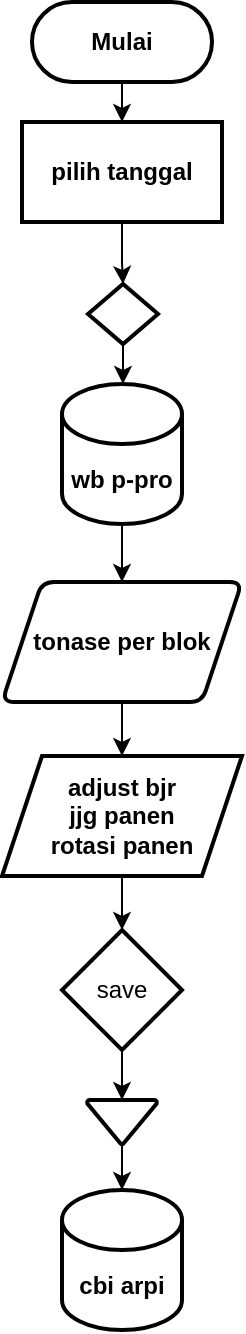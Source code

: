 <mxfile version="21.0.4" type="github">
  <diagram id="kgpKYQtTHZ0yAKxKKP6v" name="Page-1">
    <mxGraphModel dx="1804" dy="616" grid="1" gridSize="10" guides="1" tooltips="1" connect="1" arrows="1" fold="1" page="1" pageScale="1" pageWidth="850" pageHeight="1100" math="0" shadow="0">
      <root>
        <mxCell id="0" />
        <mxCell id="1" parent="0" />
        <mxCell id="kYcXn-ktY3dIuvGyuri_-66" value="Mulai" style="rounded=1;whiteSpace=wrap;html=1;arcSize=50;strokeWidth=2;fontStyle=1;" parent="1" vertex="1">
          <mxGeometry x="-795" y="20" width="90" height="40" as="geometry" />
        </mxCell>
        <mxCell id="kYcXn-ktY3dIuvGyuri_-67" value="" style="edgeStyle=orthogonalEdgeStyle;rounded=0;orthogonalLoop=1;jettySize=auto;html=1;" parent="1" source="kYcXn-ktY3dIuvGyuri_-68" target="kYcXn-ktY3dIuvGyuri_-70" edge="1">
          <mxGeometry relative="1" as="geometry" />
        </mxCell>
        <mxCell id="kYcXn-ktY3dIuvGyuri_-68" value="pilih tanggal" style="rounded=1;whiteSpace=wrap;html=1;strokeWidth=2;arcSize=0;fontStyle=1;" parent="1" vertex="1">
          <mxGeometry x="-800" y="80" width="100" height="50" as="geometry" />
        </mxCell>
        <mxCell id="kYcXn-ktY3dIuvGyuri_-69" style="edgeStyle=orthogonalEdgeStyle;rounded=0;orthogonalLoop=1;jettySize=auto;html=1;exitX=0.5;exitY=1;exitDx=0;exitDy=0;entryX=0.5;entryY=0;entryDx=0;entryDy=0;" parent="1" source="kYcXn-ktY3dIuvGyuri_-66" target="kYcXn-ktY3dIuvGyuri_-68" edge="1">
          <mxGeometry relative="1" as="geometry" />
        </mxCell>
        <mxCell id="kYcXn-ktY3dIuvGyuri_-70" value="" style="rhombus;whiteSpace=wrap;html=1;rounded=1;strokeWidth=2;arcSize=0;fontStyle=1;" parent="1" vertex="1">
          <mxGeometry x="-767" y="161" width="35" height="30" as="geometry" />
        </mxCell>
        <mxCell id="kYcXn-ktY3dIuvGyuri_-72" value="wb p-pro" style="shape=cylinder3;whiteSpace=wrap;html=1;boundedLbl=1;backgroundOutline=1;size=15;strokeWidth=2;rounded=1;arcSize=12;fontStyle=1;" parent="1" vertex="1">
          <mxGeometry x="-780" y="211" width="60" height="70" as="geometry" />
        </mxCell>
        <mxCell id="kYcXn-ktY3dIuvGyuri_-93" style="edgeStyle=orthogonalEdgeStyle;rounded=0;orthogonalLoop=1;jettySize=auto;html=1;exitX=0.5;exitY=1;exitDx=0;exitDy=0;entryX=0.5;entryY=0;entryDx=0;entryDy=0;" parent="1" source="kYcXn-ktY3dIuvGyuri_-75" target="kYcXn-ktY3dIuvGyuri_-80" edge="1">
          <mxGeometry relative="1" as="geometry" />
        </mxCell>
        <mxCell id="kYcXn-ktY3dIuvGyuri_-75" value="tonase per blok &lt;br&gt;" style="shape=parallelogram;perimeter=parallelogramPerimeter;whiteSpace=wrap;html=1;fixedSize=1;strokeWidth=2;rounded=1;arcSize=12;fontStyle=1;" parent="1" vertex="1">
          <mxGeometry x="-810" y="310" width="120" height="60" as="geometry" />
        </mxCell>
        <mxCell id="kYcXn-ktY3dIuvGyuri_-76" style="edgeStyle=orthogonalEdgeStyle;rounded=0;orthogonalLoop=1;jettySize=auto;html=1;entryX=0.5;entryY=0;entryDx=0;entryDy=0;" parent="1" source="kYcXn-ktY3dIuvGyuri_-72" target="kYcXn-ktY3dIuvGyuri_-75" edge="1">
          <mxGeometry relative="1" as="geometry" />
        </mxCell>
        <mxCell id="kYcXn-ktY3dIuvGyuri_-77" style="edgeStyle=orthogonalEdgeStyle;rounded=0;orthogonalLoop=1;jettySize=auto;html=1;entryX=0.5;entryY=0;entryDx=0;entryDy=0;entryPerimeter=0;" parent="1" source="kYcXn-ktY3dIuvGyuri_-70" target="kYcXn-ktY3dIuvGyuri_-72" edge="1">
          <mxGeometry relative="1" as="geometry" />
        </mxCell>
        <mxCell id="kYcXn-ktY3dIuvGyuri_-89" style="edgeStyle=orthogonalEdgeStyle;rounded=0;orthogonalLoop=1;jettySize=auto;html=1;exitX=0.5;exitY=1;exitDx=0;exitDy=0;entryX=0.5;entryY=0;entryDx=0;entryDy=0;entryPerimeter=0;" parent="1" source="kYcXn-ktY3dIuvGyuri_-80" target="kYcXn-ktY3dIuvGyuri_-85" edge="1">
          <mxGeometry relative="1" as="geometry" />
        </mxCell>
        <mxCell id="kYcXn-ktY3dIuvGyuri_-80" value="adjust bjr&lt;br&gt;jjg panen&lt;br&gt;rotasi panen&lt;br&gt;" style="shape=parallelogram;perimeter=parallelogramPerimeter;whiteSpace=wrap;html=1;fixedSize=1;strokeWidth=2;rounded=1;arcSize=0;fontStyle=1;" parent="1" vertex="1">
          <mxGeometry x="-810" y="397" width="120" height="60" as="geometry" />
        </mxCell>
        <mxCell id="TZGAzcEkiKZHwxkXxyBR-6" style="edgeStyle=orthogonalEdgeStyle;rounded=0;orthogonalLoop=1;jettySize=auto;html=1;exitX=0.5;exitY=1;exitDx=0;exitDy=0;exitPerimeter=0;entryX=0.5;entryY=0;entryDx=0;entryDy=0;entryPerimeter=0;" edge="1" parent="1" source="kYcXn-ktY3dIuvGyuri_-85" target="TZGAzcEkiKZHwxkXxyBR-5">
          <mxGeometry relative="1" as="geometry" />
        </mxCell>
        <mxCell id="kYcXn-ktY3dIuvGyuri_-85" value="save" style="strokeWidth=2;html=1;shape=mxgraph.flowchart.decision;whiteSpace=wrap;" parent="1" vertex="1">
          <mxGeometry x="-780" y="484" width="60" height="60" as="geometry" />
        </mxCell>
        <mxCell id="TZGAzcEkiKZHwxkXxyBR-3" value="cbi arpi" style="shape=cylinder3;whiteSpace=wrap;html=1;boundedLbl=1;backgroundOutline=1;size=15;strokeWidth=2;rounded=1;arcSize=12;fontStyle=1;" vertex="1" parent="1">
          <mxGeometry x="-780" y="614" width="60" height="70" as="geometry" />
        </mxCell>
        <mxCell id="TZGAzcEkiKZHwxkXxyBR-7" style="edgeStyle=orthogonalEdgeStyle;rounded=0;orthogonalLoop=1;jettySize=auto;html=1;exitX=0.5;exitY=1;exitDx=0;exitDy=0;exitPerimeter=0;entryX=0.5;entryY=0;entryDx=0;entryDy=0;entryPerimeter=0;" edge="1" parent="1" source="TZGAzcEkiKZHwxkXxyBR-5" target="TZGAzcEkiKZHwxkXxyBR-3">
          <mxGeometry relative="1" as="geometry" />
        </mxCell>
        <mxCell id="TZGAzcEkiKZHwxkXxyBR-5" value="" style="strokeWidth=2;html=1;shape=mxgraph.flowchart.merge_or_storage;whiteSpace=wrap;" vertex="1" parent="1">
          <mxGeometry x="-767.5" y="569" width="35" height="22.11" as="geometry" />
        </mxCell>
      </root>
    </mxGraphModel>
  </diagram>
</mxfile>

